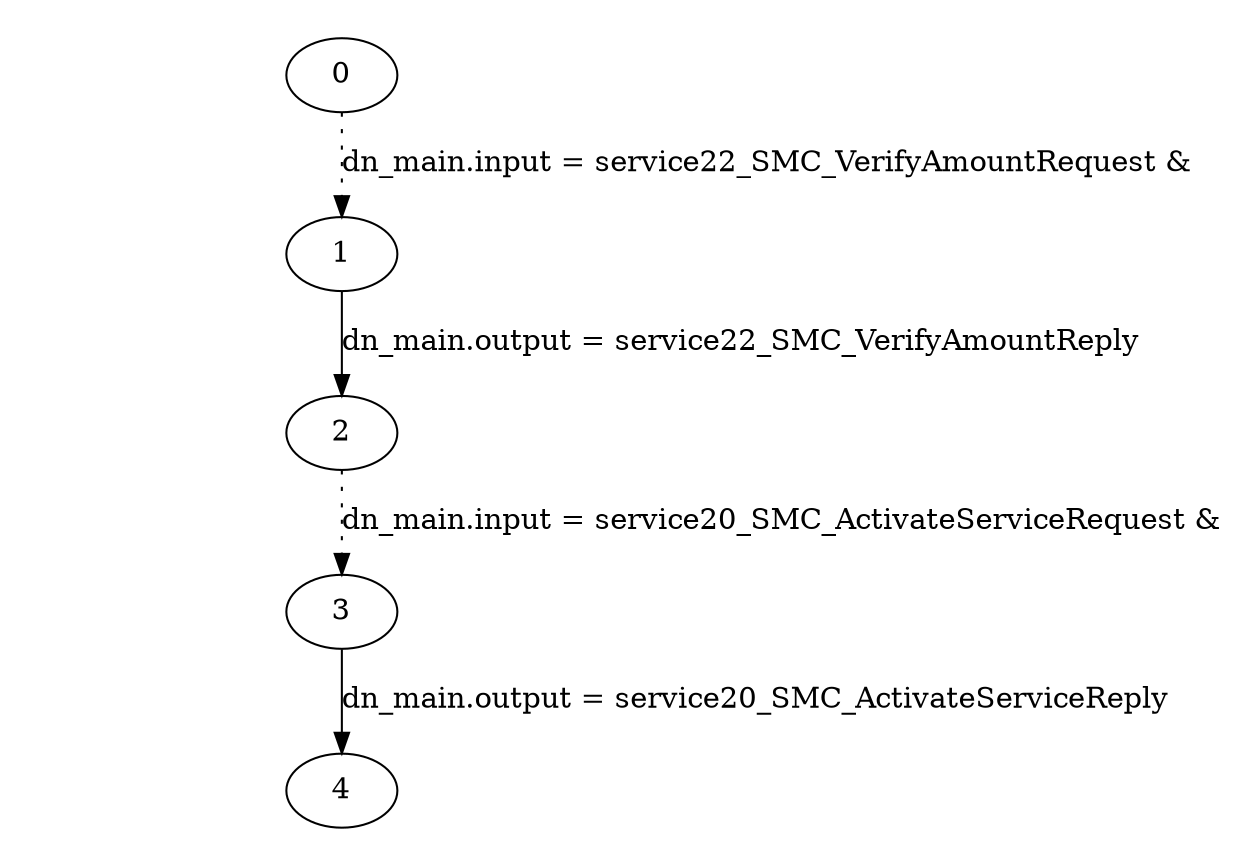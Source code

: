 digraph plan_fsm {
ratio="1.3";
margin="0.2";
size="8.0,11.4";
"0" -> "1" [style=dotted label="dn_main.input = service22_SMC_VerifyAmountRequest &\n"]
"1" -> "2" [label="dn_main.output = service22_SMC_VerifyAmountReply"]
"2" -> "3" [style=dotted label="dn_main.input = service20_SMC_ActivateServiceRequest &\n"]
"3" -> "4" [label="dn_main.output = service20_SMC_ActivateServiceReply"]
}

